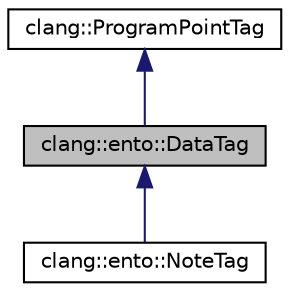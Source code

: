 digraph "clang::ento::DataTag"
{
 // LATEX_PDF_SIZE
  bgcolor="transparent";
  edge [fontname="Helvetica",fontsize="10",labelfontname="Helvetica",labelfontsize="10"];
  node [fontname="Helvetica",fontsize="10",shape=record];
  Node1 [label="clang::ento::DataTag",height=0.2,width=0.4,color="black", fillcolor="grey75", style="filled", fontcolor="black",tooltip="The tag that carries some information with it."];
  Node2 -> Node1 [dir="back",color="midnightblue",fontsize="10",style="solid",fontname="Helvetica"];
  Node2 [label="clang::ProgramPointTag",height=0.2,width=0.4,color="black",URL="$classclang_1_1ProgramPointTag.html",tooltip="ProgramPoints can be \"tagged\" as representing points specific to a given analysis entity."];
  Node1 -> Node3 [dir="back",color="midnightblue",fontsize="10",style="solid",fontname="Helvetica"];
  Node3 [label="clang::ento::NoteTag",height=0.2,width=0.4,color="black",URL="$classclang_1_1ento_1_1NoteTag.html",tooltip="The tag upon which the TagVisitor reacts."];
}
